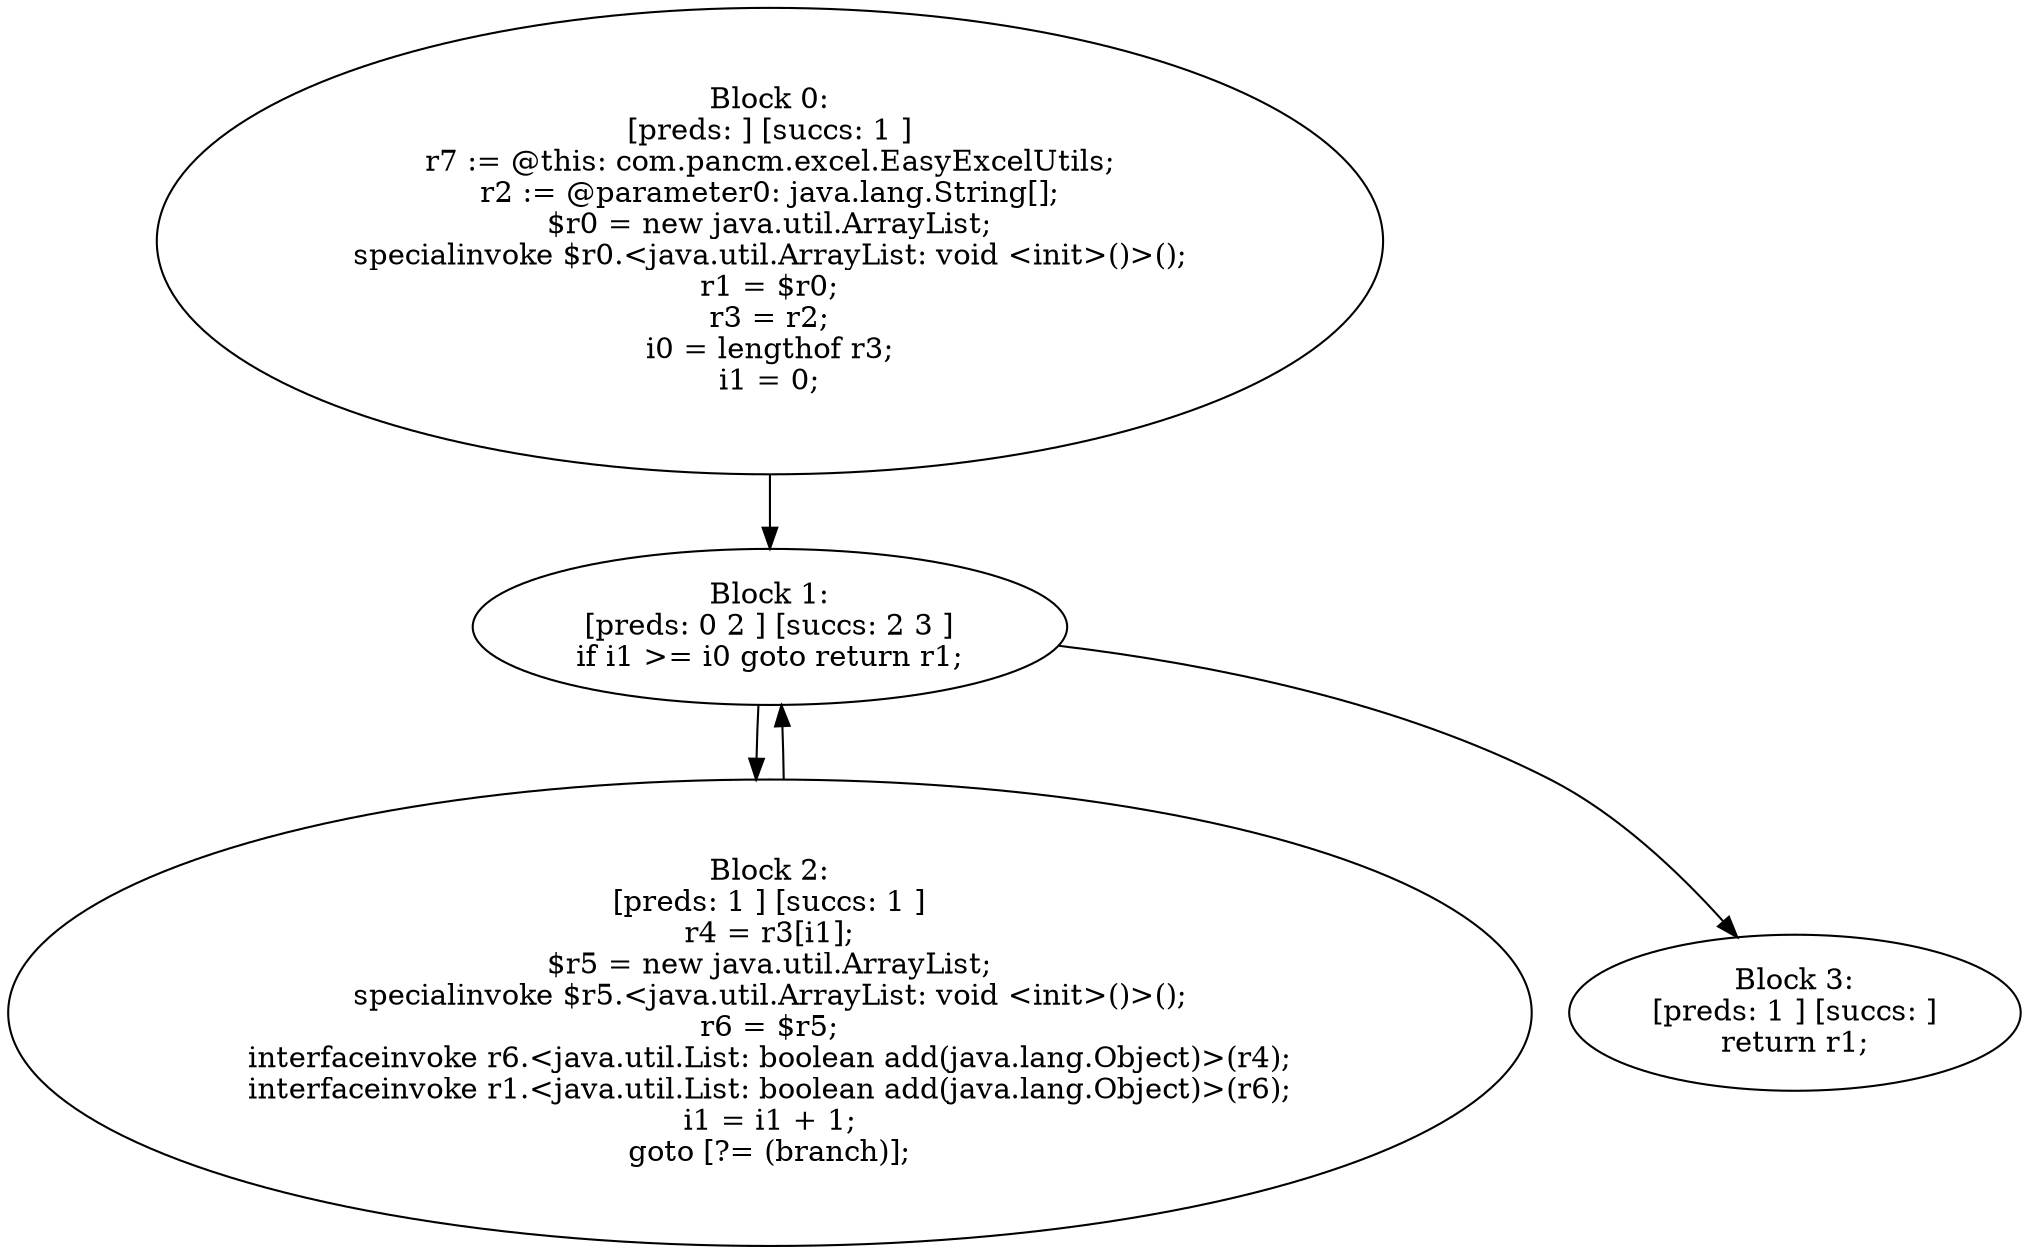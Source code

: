 digraph "unitGraph" {
    "Block 0:
[preds: ] [succs: 1 ]
r7 := @this: com.pancm.excel.EasyExcelUtils;
r2 := @parameter0: java.lang.String[];
$r0 = new java.util.ArrayList;
specialinvoke $r0.<java.util.ArrayList: void <init>()>();
r1 = $r0;
r3 = r2;
i0 = lengthof r3;
i1 = 0;
"
    "Block 1:
[preds: 0 2 ] [succs: 2 3 ]
if i1 >= i0 goto return r1;
"
    "Block 2:
[preds: 1 ] [succs: 1 ]
r4 = r3[i1];
$r5 = new java.util.ArrayList;
specialinvoke $r5.<java.util.ArrayList: void <init>()>();
r6 = $r5;
interfaceinvoke r6.<java.util.List: boolean add(java.lang.Object)>(r4);
interfaceinvoke r1.<java.util.List: boolean add(java.lang.Object)>(r6);
i1 = i1 + 1;
goto [?= (branch)];
"
    "Block 3:
[preds: 1 ] [succs: ]
return r1;
"
    "Block 0:
[preds: ] [succs: 1 ]
r7 := @this: com.pancm.excel.EasyExcelUtils;
r2 := @parameter0: java.lang.String[];
$r0 = new java.util.ArrayList;
specialinvoke $r0.<java.util.ArrayList: void <init>()>();
r1 = $r0;
r3 = r2;
i0 = lengthof r3;
i1 = 0;
"->"Block 1:
[preds: 0 2 ] [succs: 2 3 ]
if i1 >= i0 goto return r1;
";
    "Block 1:
[preds: 0 2 ] [succs: 2 3 ]
if i1 >= i0 goto return r1;
"->"Block 2:
[preds: 1 ] [succs: 1 ]
r4 = r3[i1];
$r5 = new java.util.ArrayList;
specialinvoke $r5.<java.util.ArrayList: void <init>()>();
r6 = $r5;
interfaceinvoke r6.<java.util.List: boolean add(java.lang.Object)>(r4);
interfaceinvoke r1.<java.util.List: boolean add(java.lang.Object)>(r6);
i1 = i1 + 1;
goto [?= (branch)];
";
    "Block 1:
[preds: 0 2 ] [succs: 2 3 ]
if i1 >= i0 goto return r1;
"->"Block 3:
[preds: 1 ] [succs: ]
return r1;
";
    "Block 2:
[preds: 1 ] [succs: 1 ]
r4 = r3[i1];
$r5 = new java.util.ArrayList;
specialinvoke $r5.<java.util.ArrayList: void <init>()>();
r6 = $r5;
interfaceinvoke r6.<java.util.List: boolean add(java.lang.Object)>(r4);
interfaceinvoke r1.<java.util.List: boolean add(java.lang.Object)>(r6);
i1 = i1 + 1;
goto [?= (branch)];
"->"Block 1:
[preds: 0 2 ] [succs: 2 3 ]
if i1 >= i0 goto return r1;
";
}
